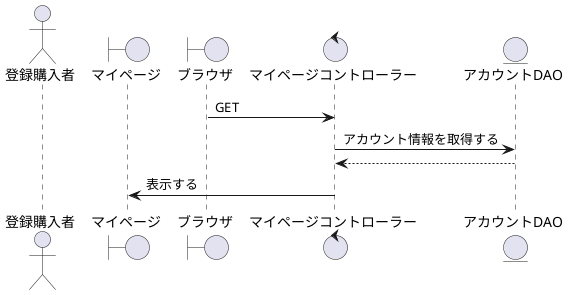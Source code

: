 @startuml マイページを表示

actor    "登録購入者" as account
boundary "マイページ" as Mypage
boundary "ブラウザ" as brz
control  "マイページコントローラー" as Acquisition_c
entity   "アカウントDAO" as Account

'-------------------------------------------------------------------------------------------

brz -> Acquisition_c : GET
Acquisition_c -> Account : アカウント情報を取得する
Acquisition_c <-- Account
Mypage <- Acquisition_c : 表示する

@enduml